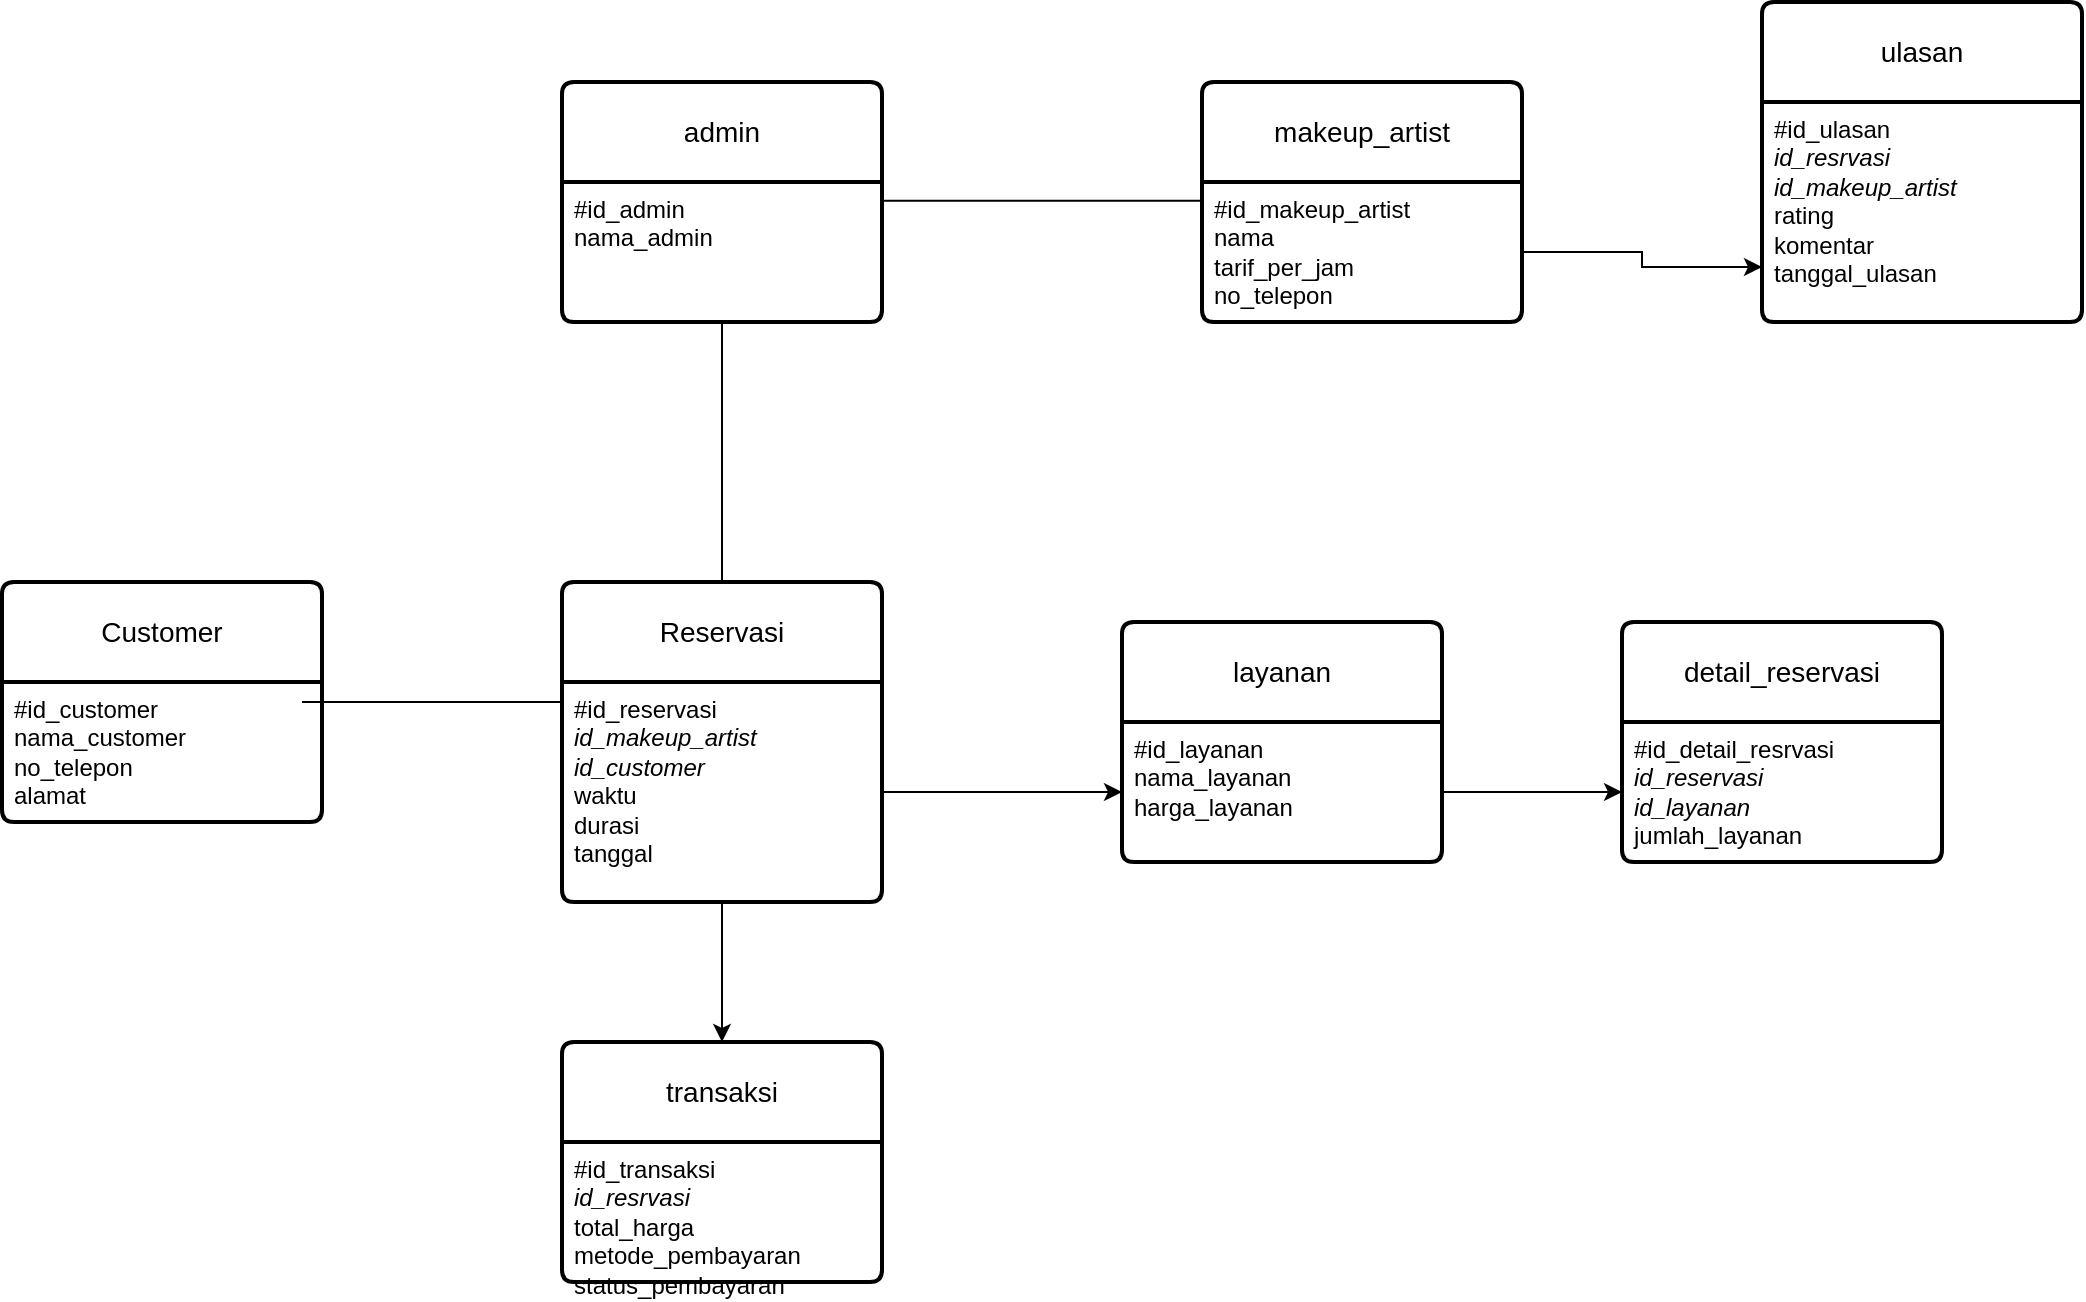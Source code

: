 <mxfile version="26.1.3">
  <diagram name="Page-1" id="2T2J4jl_srKSnI4GzLOc">
    <mxGraphModel dx="3098" dy="2022" grid="1" gridSize="10" guides="1" tooltips="1" connect="1" arrows="1" fold="1" page="1" pageScale="1" pageWidth="850" pageHeight="1100" math="0" shadow="0">
      <root>
        <mxCell id="0" />
        <mxCell id="1" parent="0" />
        <mxCell id="DQvtGPrf57RTDGf77LnN-1" value="Customer" style="swimlane;childLayout=stackLayout;horizontal=1;startSize=50;horizontalStack=0;rounded=1;fontSize=14;fontStyle=0;strokeWidth=2;resizeParent=0;resizeLast=1;shadow=0;dashed=0;align=center;arcSize=4;whiteSpace=wrap;html=1;" vertex="1" parent="1">
          <mxGeometry x="-280" y="280" width="160" height="120" as="geometry" />
        </mxCell>
        <mxCell id="DQvtGPrf57RTDGf77LnN-2" value="#id_customer&lt;div&gt;nama_customer&lt;/div&gt;&lt;div&gt;no_telepon&lt;/div&gt;&lt;div&gt;alamat&lt;/div&gt;" style="align=left;strokeColor=none;fillColor=none;spacingLeft=4;spacingRight=4;fontSize=12;verticalAlign=top;resizable=0;rotatable=0;part=1;html=1;whiteSpace=wrap;" vertex="1" parent="DQvtGPrf57RTDGf77LnN-1">
          <mxGeometry y="50" width="160" height="70" as="geometry" />
        </mxCell>
        <mxCell id="DQvtGPrf57RTDGf77LnN-3" value="Reservasi" style="swimlane;childLayout=stackLayout;horizontal=1;startSize=50;horizontalStack=0;rounded=1;fontSize=14;fontStyle=0;strokeWidth=2;resizeParent=0;resizeLast=1;shadow=0;dashed=0;align=center;arcSize=4;whiteSpace=wrap;html=1;" vertex="1" parent="1">
          <mxGeometry y="280" width="160" height="160" as="geometry" />
        </mxCell>
        <mxCell id="DQvtGPrf57RTDGf77LnN-4" value="#id_reservasi&lt;div&gt;&lt;i&gt;id_makeup_artist&lt;/i&gt;&lt;/div&gt;&lt;div&gt;&lt;i&gt;id_customer&lt;/i&gt;&lt;/div&gt;&lt;div&gt;waktu&lt;/div&gt;&lt;div&gt;durasi&amp;nbsp;&lt;/div&gt;&lt;div&gt;tanggal&lt;/div&gt;" style="align=left;strokeColor=none;fillColor=none;spacingLeft=4;spacingRight=4;fontSize=12;verticalAlign=top;resizable=0;rotatable=0;part=1;html=1;whiteSpace=wrap;" vertex="1" parent="DQvtGPrf57RTDGf77LnN-3">
          <mxGeometry y="50" width="160" height="110" as="geometry" />
        </mxCell>
        <mxCell id="DQvtGPrf57RTDGf77LnN-5" value="makeup_artist" style="swimlane;childLayout=stackLayout;horizontal=1;startSize=50;horizontalStack=0;rounded=1;fontSize=14;fontStyle=0;strokeWidth=2;resizeParent=0;resizeLast=1;shadow=0;dashed=0;align=center;arcSize=4;whiteSpace=wrap;html=1;" vertex="1" parent="1">
          <mxGeometry x="320" y="30" width="160" height="120" as="geometry" />
        </mxCell>
        <mxCell id="DQvtGPrf57RTDGf77LnN-6" value="#id_makeup_artist&lt;div&gt;nama&lt;/div&gt;&lt;div&gt;tarif_per_jam&lt;/div&gt;&lt;div&gt;no_telepon&lt;/div&gt;&lt;div&gt;&lt;br&gt;&lt;/div&gt;" style="align=left;strokeColor=none;fillColor=none;spacingLeft=4;spacingRight=4;fontSize=12;verticalAlign=top;resizable=0;rotatable=0;part=1;html=1;whiteSpace=wrap;" vertex="1" parent="DQvtGPrf57RTDGf77LnN-5">
          <mxGeometry y="50" width="160" height="70" as="geometry" />
        </mxCell>
        <mxCell id="DQvtGPrf57RTDGf77LnN-9" value="ulasan" style="swimlane;childLayout=stackLayout;horizontal=1;startSize=50;horizontalStack=0;rounded=1;fontSize=14;fontStyle=0;strokeWidth=2;resizeParent=0;resizeLast=1;shadow=0;dashed=0;align=center;arcSize=4;whiteSpace=wrap;html=1;" vertex="1" parent="1">
          <mxGeometry x="600" y="-10" width="160" height="160" as="geometry" />
        </mxCell>
        <mxCell id="DQvtGPrf57RTDGf77LnN-10" value="#id_ulasan&lt;div&gt;&lt;i&gt;id_resrvasi&lt;/i&gt;&lt;/div&gt;&lt;div&gt;&lt;i&gt;id_makeup_artist&lt;/i&gt;&lt;/div&gt;&lt;div&gt;rating&lt;/div&gt;&lt;div&gt;komentar&lt;/div&gt;&lt;div&gt;tanggal_ulasan&lt;/div&gt;" style="align=left;strokeColor=none;fillColor=none;spacingLeft=4;spacingRight=4;fontSize=12;verticalAlign=top;resizable=0;rotatable=0;part=1;html=1;whiteSpace=wrap;" vertex="1" parent="DQvtGPrf57RTDGf77LnN-9">
          <mxGeometry y="50" width="160" height="110" as="geometry" />
        </mxCell>
        <mxCell id="DQvtGPrf57RTDGf77LnN-11" value="transaksi" style="swimlane;childLayout=stackLayout;horizontal=1;startSize=50;horizontalStack=0;rounded=1;fontSize=14;fontStyle=0;strokeWidth=2;resizeParent=0;resizeLast=1;shadow=0;dashed=0;align=center;arcSize=4;whiteSpace=wrap;html=1;" vertex="1" parent="1">
          <mxGeometry y="510" width="160" height="120" as="geometry" />
        </mxCell>
        <mxCell id="DQvtGPrf57RTDGf77LnN-12" value="#id_transaksi&lt;div&gt;&lt;i&gt;id_resrvasi&lt;/i&gt;&lt;/div&gt;&lt;div&gt;total_harga&lt;/div&gt;&lt;div&gt;metode_pembayaran&lt;/div&gt;&lt;div&gt;status_pembayaran&lt;/div&gt;" style="align=left;strokeColor=none;fillColor=none;spacingLeft=4;spacingRight=4;fontSize=12;verticalAlign=top;resizable=0;rotatable=0;part=1;html=1;whiteSpace=wrap;" vertex="1" parent="DQvtGPrf57RTDGf77LnN-11">
          <mxGeometry y="50" width="160" height="70" as="geometry" />
        </mxCell>
        <mxCell id="DQvtGPrf57RTDGf77LnN-14" value="detail_reservasi" style="swimlane;childLayout=stackLayout;horizontal=1;startSize=50;horizontalStack=0;rounded=1;fontSize=14;fontStyle=0;strokeWidth=2;resizeParent=0;resizeLast=1;shadow=0;dashed=0;align=center;arcSize=4;whiteSpace=wrap;html=1;" vertex="1" parent="1">
          <mxGeometry x="530" y="300" width="160" height="120" as="geometry" />
        </mxCell>
        <mxCell id="DQvtGPrf57RTDGf77LnN-15" value="#id_detail_resrvasi&lt;div&gt;&lt;i&gt;id_reservasi&lt;/i&gt;&lt;/div&gt;&lt;div&gt;&lt;i&gt;id_layanan&lt;/i&gt;&lt;/div&gt;&lt;div&gt;jumlah_layanan&lt;/div&gt;" style="align=left;strokeColor=none;fillColor=none;spacingLeft=4;spacingRight=4;fontSize=12;verticalAlign=top;resizable=0;rotatable=0;part=1;html=1;whiteSpace=wrap;" vertex="1" parent="DQvtGPrf57RTDGf77LnN-14">
          <mxGeometry y="50" width="160" height="70" as="geometry" />
        </mxCell>
        <mxCell id="DQvtGPrf57RTDGf77LnN-16" value="layanan" style="swimlane;childLayout=stackLayout;horizontal=1;startSize=50;horizontalStack=0;rounded=1;fontSize=14;fontStyle=0;strokeWidth=2;resizeParent=0;resizeLast=1;shadow=0;dashed=0;align=center;arcSize=4;whiteSpace=wrap;html=1;" vertex="1" parent="1">
          <mxGeometry x="280" y="300" width="160" height="120" as="geometry" />
        </mxCell>
        <mxCell id="DQvtGPrf57RTDGf77LnN-17" value="#id_layanan&lt;div&gt;nama_layanan&lt;/div&gt;&lt;div&gt;harga_layanan&lt;/div&gt;" style="align=left;strokeColor=none;fillColor=none;spacingLeft=4;spacingRight=4;fontSize=12;verticalAlign=top;resizable=0;rotatable=0;part=1;html=1;whiteSpace=wrap;" vertex="1" parent="DQvtGPrf57RTDGf77LnN-16">
          <mxGeometry y="50" width="160" height="70" as="geometry" />
        </mxCell>
        <mxCell id="DQvtGPrf57RTDGf77LnN-20" value="admin" style="swimlane;childLayout=stackLayout;horizontal=1;startSize=50;horizontalStack=0;rounded=1;fontSize=14;fontStyle=0;strokeWidth=2;resizeParent=0;resizeLast=1;shadow=0;dashed=0;align=center;arcSize=4;whiteSpace=wrap;html=1;" vertex="1" parent="1">
          <mxGeometry y="30" width="160" height="120" as="geometry" />
        </mxCell>
        <mxCell id="DQvtGPrf57RTDGf77LnN-21" value="#id_admin&lt;div&gt;nama_admin&lt;/div&gt;&lt;div&gt;&lt;br&gt;&lt;/div&gt;" style="align=left;strokeColor=none;fillColor=none;spacingLeft=4;spacingRight=4;fontSize=12;verticalAlign=top;resizable=0;rotatable=0;part=1;html=1;whiteSpace=wrap;" vertex="1" parent="DQvtGPrf57RTDGf77LnN-20">
          <mxGeometry y="50" width="160" height="70" as="geometry" />
        </mxCell>
        <mxCell id="DQvtGPrf57RTDGf77LnN-22" value="" style="line;strokeWidth=1;rotatable=0;dashed=0;labelPosition=right;align=left;verticalAlign=middle;spacingTop=0;spacingLeft=6;points=[];portConstraint=eastwest;" vertex="1" parent="1">
          <mxGeometry x="-130" y="335" width="130" height="10" as="geometry" />
        </mxCell>
        <mxCell id="DQvtGPrf57RTDGf77LnN-24" value="" style="endArrow=none;html=1;rounded=0;exitX=0.5;exitY=0;exitDx=0;exitDy=0;" edge="1" parent="1" source="DQvtGPrf57RTDGf77LnN-3">
          <mxGeometry relative="1" as="geometry">
            <mxPoint x="590" y="350" as="sourcePoint" />
            <mxPoint x="80" y="150" as="targetPoint" />
            <Array as="points">
              <mxPoint x="80" y="200" />
            </Array>
          </mxGeometry>
        </mxCell>
        <mxCell id="DQvtGPrf57RTDGf77LnN-27" value="" style="endArrow=none;html=1;rounded=0;" edge="1" parent="1">
          <mxGeometry relative="1" as="geometry">
            <mxPoint x="160" y="89.33" as="sourcePoint" />
            <mxPoint x="320" y="89.33" as="targetPoint" />
          </mxGeometry>
        </mxCell>
        <mxCell id="DQvtGPrf57RTDGf77LnN-29" style="edgeStyle=orthogonalEdgeStyle;rounded=0;orthogonalLoop=1;jettySize=auto;html=1;entryX=0;entryY=0.5;entryDx=0;entryDy=0;" edge="1" parent="1" source="DQvtGPrf57RTDGf77LnN-4" target="DQvtGPrf57RTDGf77LnN-17">
          <mxGeometry relative="1" as="geometry" />
        </mxCell>
        <mxCell id="DQvtGPrf57RTDGf77LnN-30" style="edgeStyle=orthogonalEdgeStyle;rounded=0;orthogonalLoop=1;jettySize=auto;html=1;entryX=0;entryY=0.5;entryDx=0;entryDy=0;" edge="1" parent="1" source="DQvtGPrf57RTDGf77LnN-17" target="DQvtGPrf57RTDGf77LnN-15">
          <mxGeometry relative="1" as="geometry" />
        </mxCell>
        <mxCell id="DQvtGPrf57RTDGf77LnN-31" style="edgeStyle=orthogonalEdgeStyle;rounded=0;orthogonalLoop=1;jettySize=auto;html=1;entryX=0;entryY=0.75;entryDx=0;entryDy=0;" edge="1" parent="1" source="DQvtGPrf57RTDGf77LnN-6" target="DQvtGPrf57RTDGf77LnN-10">
          <mxGeometry relative="1" as="geometry" />
        </mxCell>
        <mxCell id="DQvtGPrf57RTDGf77LnN-32" style="edgeStyle=orthogonalEdgeStyle;rounded=0;orthogonalLoop=1;jettySize=auto;html=1;entryX=0.5;entryY=0;entryDx=0;entryDy=0;" edge="1" parent="1" source="DQvtGPrf57RTDGf77LnN-4" target="DQvtGPrf57RTDGf77LnN-11">
          <mxGeometry relative="1" as="geometry" />
        </mxCell>
      </root>
    </mxGraphModel>
  </diagram>
</mxfile>

